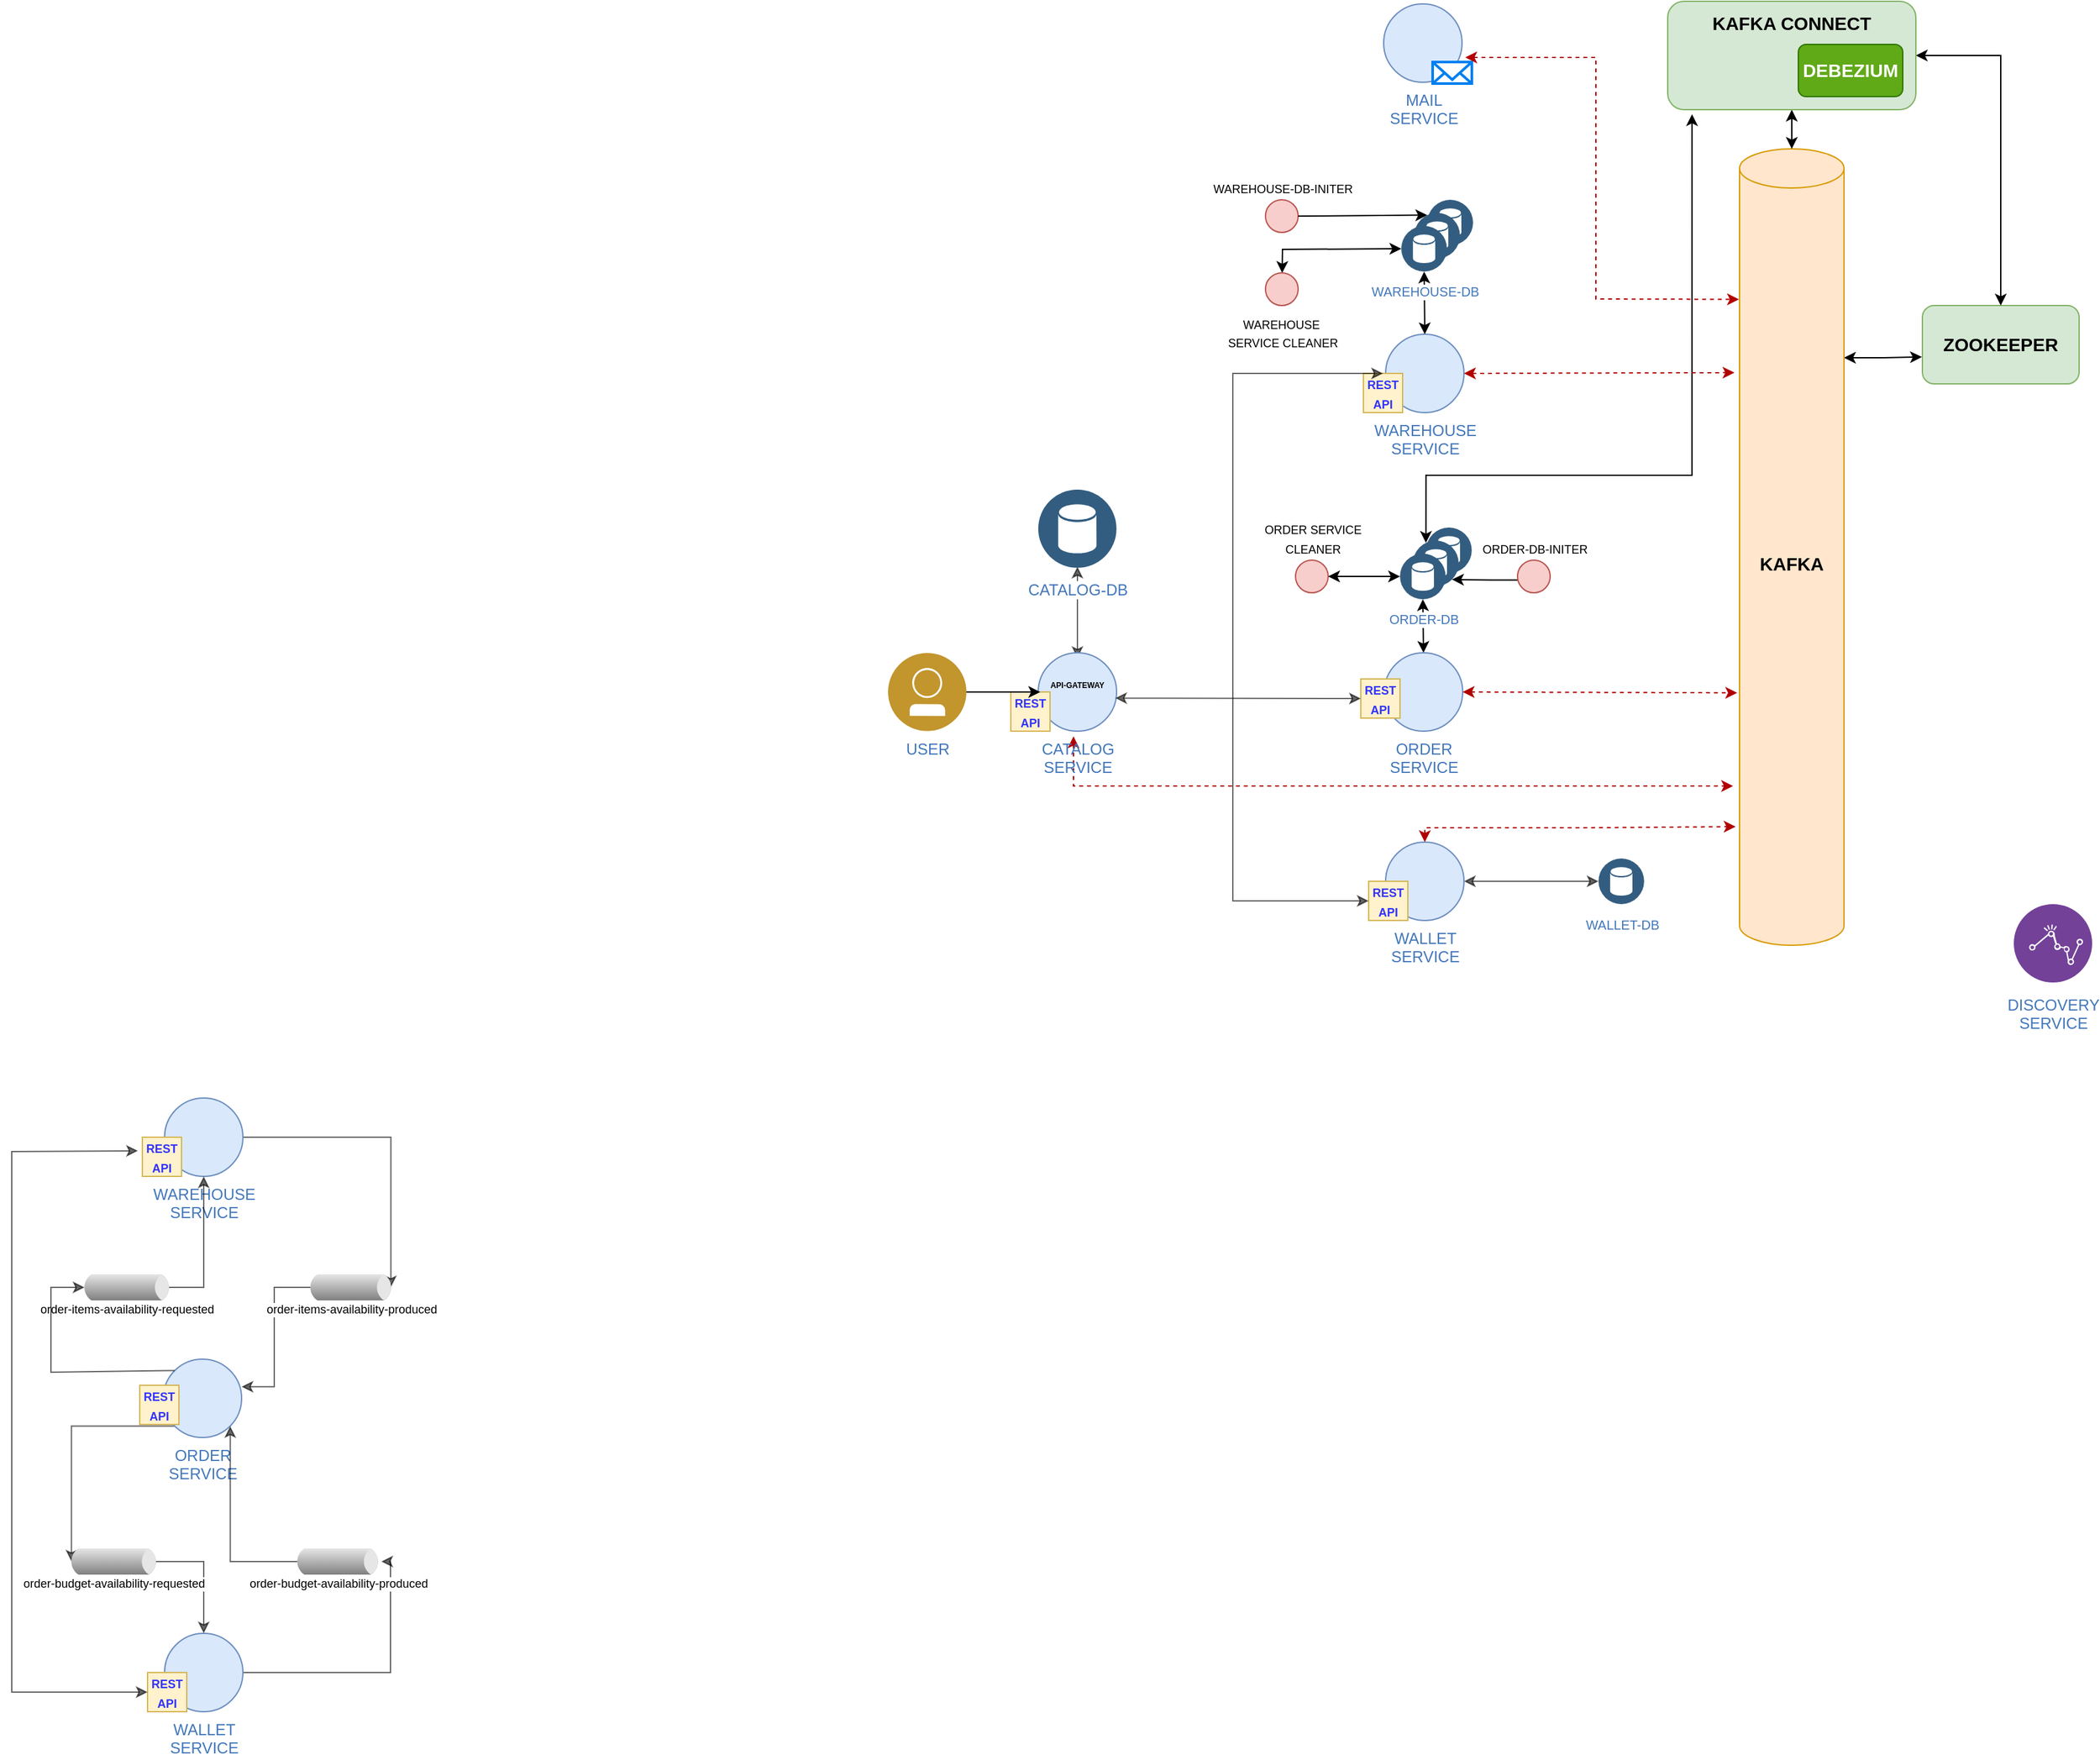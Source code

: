 <mxfile version="15.5.8" type="github">
  <diagram id="h7GPxYbChwaNLsouTysn" name="Page-1">
    <mxGraphModel dx="2115" dy="622" grid="1" gridSize="10" guides="1" tooltips="1" connect="1" arrows="1" fold="1" page="1" pageScale="1" pageWidth="1169" pageHeight="827" math="0" shadow="0">
      <root>
        <mxCell id="0" />
        <mxCell id="1" parent="0" />
        <mxCell id="ZUWW2JCr3kS2RQSk12rp-59" value="" style="endArrow=classic;startArrow=classic;html=1;rounded=0;fontSize=10;entryX=-0.062;entryY=0.8;entryDx=0;entryDy=0;entryPerimeter=0;dashed=1;fillColor=#e51400;strokeColor=#B20000;" edge="1" parent="1" target="ZUWW2JCr3kS2RQSk12rp-34">
          <mxGeometry width="50" height="50" relative="1" as="geometry">
            <mxPoint x="250" y="603" as="sourcePoint" />
            <mxPoint x="489.16" y="681.83" as="targetPoint" />
            <Array as="points">
              <mxPoint x="250" y="641" />
            </Array>
          </mxGeometry>
        </mxCell>
        <mxCell id="bKO2a7ua2q8myTXE1NSv-14" value="" style="endArrow=classic;startArrow=classic;html=1;rounded=0;fontSize=9;fontColor=#4277BB;strokeColor=default;strokeWidth=1;jumpSize=4;opacity=60;" parent="1" edge="1">
          <mxGeometry width="50" height="50" relative="1" as="geometry">
            <mxPoint x="253" y="473" as="sourcePoint" />
            <mxPoint x="253" y="543" as="targetPoint" />
          </mxGeometry>
        </mxCell>
        <mxCell id="ZUWW2JCr3kS2RQSk12rp-17" value="" style="endArrow=classic;startArrow=classic;html=1;rounded=0;entryX=0.5;entryY=1;entryDx=0;entryDy=0;exitX=0.5;exitY=0;exitDx=0;exitDy=0;exitPerimeter=0;" edge="1" parent="1" source="bKO2a7ua2q8myTXE1NSv-15" target="bKO2a7ua2q8myTXE1NSv-97">
          <mxGeometry width="50" height="50" relative="1" as="geometry">
            <mxPoint x="518" y="533" as="sourcePoint" />
            <mxPoint x="570" y="523" as="targetPoint" />
          </mxGeometry>
        </mxCell>
        <mxCell id="bKO2a7ua2q8myTXE1NSv-1" value="USER" style="aspect=fixed;perimeter=ellipsePerimeter;html=1;align=center;shadow=0;dashed=0;image;image=img/lib/ibm/users/user.svg;labelBackgroundColor=#ffffff;strokeColor=#4277BB;strokeWidth=2;fillColor=none;gradientColor=none;fontSize=12;fontColor=#4277BB;" parent="1" vertex="1">
          <mxGeometry x="108" y="539" width="60" height="60" as="geometry" />
        </mxCell>
        <mxCell id="bKO2a7ua2q8myTXE1NSv-2" value="CATALOG-DB" style="aspect=fixed;perimeter=ellipsePerimeter;html=1;align=center;shadow=0;dashed=0;image;image=img/lib/ibm/data/data_services.svg;labelBackgroundColor=#ffffff;strokeColor=#4277BB;strokeWidth=2;fillColor=none;gradientColor=none;fontSize=12;fontColor=#4277BB;spacingTop=3;" parent="1" vertex="1">
          <mxGeometry x="223" y="414" width="60" height="60" as="geometry" />
        </mxCell>
        <mxCell id="bKO2a7ua2q8myTXE1NSv-3" value="&lt;br&gt;" style="aspect=fixed;perimeter=ellipsePerimeter;html=1;align=center;shadow=0;dashed=0;image;image=img/lib/ibm/data/data_services.svg;labelBackgroundColor=#ffffff;strokeColor=#4277BB;strokeWidth=2;fillColor=none;gradientColor=none;fontSize=6;fontColor=#4277BB;spacingTop=3;" parent="1" vertex="1">
          <mxGeometry x="520" y="443" width="35" height="35" as="geometry" />
        </mxCell>
        <mxCell id="bKO2a7ua2q8myTXE1NSv-7" value="&lt;font color=&quot;#4277bb&quot;&gt;CATALOG&lt;br&gt;SERVICE&lt;/font&gt;" style="verticalLabelPosition=bottom;verticalAlign=top;html=1;shape=mxgraph.flowchart.on-page_reference;fillColor=#dae8fc;strokeColor=#6c8ebf;" parent="1" vertex="1">
          <mxGeometry x="223" y="539" width="60" height="60" as="geometry" />
        </mxCell>
        <mxCell id="bKO2a7ua2q8myTXE1NSv-8" value="&lt;font style=&quot;font-size: 9px&quot; color=&quot;#3333ff&quot;&gt;&lt;b&gt;REST&lt;br&gt;API&lt;/b&gt;&lt;/font&gt;" style="whiteSpace=wrap;html=1;aspect=fixed;fillColor=#fff2cc;strokeColor=#d6b656;" parent="1" vertex="1">
          <mxGeometry x="202" y="569" width="30" height="30" as="geometry" />
        </mxCell>
        <mxCell id="bKO2a7ua2q8myTXE1NSv-15" value="&lt;font color=&quot;#4277bb&quot;&gt;ORDER&lt;br&gt;SERVICE&lt;/font&gt;" style="verticalLabelPosition=bottom;verticalAlign=top;html=1;shape=mxgraph.flowchart.on-page_reference;fillColor=#dae8fc;strokeColor=#6c8ebf;" parent="1" vertex="1">
          <mxGeometry x="488" y="539" width="60" height="60" as="geometry" />
        </mxCell>
        <mxCell id="bKO2a7ua2q8myTXE1NSv-105" style="edgeStyle=orthogonalEdgeStyle;rounded=0;jumpSize=4;orthogonalLoop=1;jettySize=auto;html=1;exitX=1;exitY=0.5;exitDx=0;exitDy=0;exitPerimeter=0;entryX=0;entryY=0.5;entryDx=0;entryDy=0;fontSize=6;fontColor=default;strokeColor=default;strokeWidth=1;opacity=60;startArrow=classic;startFill=1;" parent="1" source="bKO2a7ua2q8myTXE1NSv-18" target="bKO2a7ua2q8myTXE1NSv-102" edge="1">
          <mxGeometry relative="1" as="geometry" />
        </mxCell>
        <mxCell id="bKO2a7ua2q8myTXE1NSv-18" value="&lt;font color=&quot;#4277bb&quot;&gt;WALLET&lt;br&gt;SERVICE&lt;/font&gt;" style="verticalLabelPosition=bottom;verticalAlign=top;html=1;shape=mxgraph.flowchart.on-page_reference;fillColor=#dae8fc;strokeColor=#6c8ebf;" parent="1" vertex="1">
          <mxGeometry x="489" y="684" width="60" height="60" as="geometry" />
        </mxCell>
        <mxCell id="bKO2a7ua2q8myTXE1NSv-19" value="&lt;font color=&quot;#4277bb&quot;&gt;WAREHOUSE&lt;br&gt;SERVICE&lt;/font&gt;" style="verticalLabelPosition=bottom;verticalAlign=top;html=1;shape=mxgraph.flowchart.on-page_reference;fillColor=#dae8fc;strokeColor=#6c8ebf;" parent="1" vertex="1">
          <mxGeometry x="489" y="295" width="60" height="60" as="geometry" />
        </mxCell>
        <mxCell id="bKO2a7ua2q8myTXE1NSv-20" value="&lt;font style=&quot;font-size: 9px&quot; color=&quot;#3333ff&quot;&gt;&lt;b&gt;REST&lt;br&gt;API&lt;/b&gt;&lt;/font&gt;" style="whiteSpace=wrap;html=1;aspect=fixed;fillColor=#fff2cc;strokeColor=#d6b656;" parent="1" vertex="1">
          <mxGeometry x="470" y="559" width="30" height="30" as="geometry" />
        </mxCell>
        <mxCell id="bKO2a7ua2q8myTXE1NSv-21" value="&lt;font style=&quot;font-size: 9px&quot; color=&quot;#3333ff&quot;&gt;&lt;b&gt;REST&lt;br&gt;API&lt;/b&gt;&lt;/font&gt;" style="whiteSpace=wrap;html=1;aspect=fixed;fillColor=#fff2cc;strokeColor=#d6b656;" parent="1" vertex="1">
          <mxGeometry x="476" y="714" width="30" height="30" as="geometry" />
        </mxCell>
        <mxCell id="bKO2a7ua2q8myTXE1NSv-22" value="&lt;font style=&quot;font-size: 9px&quot; color=&quot;#3333ff&quot;&gt;&lt;b&gt;REST&lt;br&gt;API&lt;/b&gt;&lt;/font&gt;" style="whiteSpace=wrap;html=1;aspect=fixed;fillColor=#fff2cc;strokeColor=#d6b656;" parent="1" vertex="1">
          <mxGeometry x="472" y="325" width="30" height="30" as="geometry" />
        </mxCell>
        <mxCell id="bKO2a7ua2q8myTXE1NSv-32" value="&lt;font color=&quot;#4277bb&quot;&gt;MAIL&lt;br&gt;SERVICE&lt;/font&gt;" style="verticalLabelPosition=bottom;verticalAlign=top;html=1;shape=mxgraph.flowchart.on-page_reference;fillColor=#dae8fc;strokeColor=#6c8ebf;" parent="1" vertex="1">
          <mxGeometry x="487.5" y="42" width="60" height="60" as="geometry" />
        </mxCell>
        <mxCell id="bKO2a7ua2q8myTXE1NSv-38" value="" style="endArrow=classic;startArrow=classic;html=1;rounded=0;fontSize=6;fontColor=default;strokeColor=default;strokeWidth=1;opacity=60;jumpSize=4;entryX=0;entryY=0.5;entryDx=0;entryDy=0;exitX=0.983;exitY=0.578;exitDx=0;exitDy=0;exitPerimeter=0;" parent="1" source="bKO2a7ua2q8myTXE1NSv-7" target="bKO2a7ua2q8myTXE1NSv-20" edge="1">
          <mxGeometry width="50" height="50" relative="1" as="geometry">
            <mxPoint x="362" y="609" as="sourcePoint" />
            <mxPoint x="412" y="559" as="targetPoint" />
          </mxGeometry>
        </mxCell>
        <mxCell id="bKO2a7ua2q8myTXE1NSv-42" value="" style="endArrow=classic;startArrow=classic;html=1;rounded=0;fontSize=6;fontColor=default;strokeColor=default;strokeWidth=1;opacity=60;jumpSize=4;entryX=0.5;entryY=0;entryDx=0;entryDy=0;exitX=0;exitY=0.5;exitDx=0;exitDy=0;" parent="1" source="bKO2a7ua2q8myTXE1NSv-21" edge="1" target="bKO2a7ua2q8myTXE1NSv-22">
          <mxGeometry width="50" height="50" relative="1" as="geometry">
            <mxPoint x="469" y="720" as="sourcePoint" />
            <mxPoint x="468.58" y="379.42" as="targetPoint" />
            <Array as="points">
              <mxPoint x="372" y="729" />
              <mxPoint x="372" y="325" />
            </Array>
          </mxGeometry>
        </mxCell>
        <mxCell id="bKO2a7ua2q8myTXE1NSv-77" style="edgeStyle=orthogonalEdgeStyle;rounded=0;jumpSize=4;orthogonalLoop=1;jettySize=auto;html=1;exitX=0.145;exitY=0.855;exitDx=0;exitDy=0;exitPerimeter=0;entryX=0;entryY=0.5;entryDx=2.7;entryDy=0;entryPerimeter=0;fontSize=6;fontColor=default;strokeColor=default;strokeWidth=1;opacity=60;" parent="1" source="bKO2a7ua2q8myTXE1NSv-78" target="bKO2a7ua2q8myTXE1NSv-93" edge="1">
          <mxGeometry relative="1" as="geometry" />
        </mxCell>
        <mxCell id="bKO2a7ua2q8myTXE1NSv-78" value="&lt;font color=&quot;#4277bb&quot;&gt;ORDER&lt;br&gt;SERVICE&lt;/font&gt;" style="verticalLabelPosition=bottom;verticalAlign=top;html=1;shape=mxgraph.flowchart.on-page_reference;fillColor=#dae8fc;strokeColor=#6c8ebf;" parent="1" vertex="1">
          <mxGeometry x="-447" y="1080" width="60" height="60" as="geometry" />
        </mxCell>
        <mxCell id="bKO2a7ua2q8myTXE1NSv-79" style="edgeStyle=orthogonalEdgeStyle;rounded=0;jumpSize=4;orthogonalLoop=1;jettySize=auto;html=1;exitX=1;exitY=0.5;exitDx=0;exitDy=0;exitPerimeter=0;fontSize=6;fontColor=default;strokeColor=default;strokeWidth=1;opacity=60;" parent="1" source="bKO2a7ua2q8myTXE1NSv-80" target="bKO2a7ua2q8myTXE1NSv-95" edge="1">
          <mxGeometry relative="1" as="geometry">
            <mxPoint x="-273" y="1210" as="targetPoint" />
            <Array as="points">
              <mxPoint x="-273" y="1320" />
              <mxPoint x="-273" y="1235" />
            </Array>
          </mxGeometry>
        </mxCell>
        <mxCell id="bKO2a7ua2q8myTXE1NSv-80" value="&lt;font color=&quot;#4277bb&quot;&gt;WALLET&lt;br&gt;SERVICE&lt;/font&gt;" style="verticalLabelPosition=bottom;verticalAlign=top;html=1;shape=mxgraph.flowchart.on-page_reference;fillColor=#dae8fc;strokeColor=#6c8ebf;" parent="1" vertex="1">
          <mxGeometry x="-446" y="1290" width="60" height="60" as="geometry" />
        </mxCell>
        <mxCell id="bKO2a7ua2q8myTXE1NSv-81" style="edgeStyle=orthogonalEdgeStyle;rounded=0;jumpSize=4;orthogonalLoop=1;jettySize=auto;html=1;exitX=1;exitY=0.5;exitDx=0;exitDy=0;exitPerimeter=0;fontSize=6;fontColor=default;strokeColor=default;strokeWidth=1;opacity=60;entryX=1;entryY=0.5;entryDx=-2.7;entryDy=0;entryPerimeter=0;" parent="1" source="bKO2a7ua2q8myTXE1NSv-82" target="bKO2a7ua2q8myTXE1NSv-89" edge="1">
          <mxGeometry relative="1" as="geometry">
            <mxPoint x="-263" y="1030" as="targetPoint" />
          </mxGeometry>
        </mxCell>
        <mxCell id="bKO2a7ua2q8myTXE1NSv-82" value="&lt;font color=&quot;#4277bb&quot;&gt;WAREHOUSE&lt;br&gt;SERVICE&lt;/font&gt;" style="verticalLabelPosition=bottom;verticalAlign=top;html=1;shape=mxgraph.flowchart.on-page_reference;fillColor=#dae8fc;strokeColor=#6c8ebf;" parent="1" vertex="1">
          <mxGeometry x="-446" y="880" width="60" height="60" as="geometry" />
        </mxCell>
        <mxCell id="bKO2a7ua2q8myTXE1NSv-83" value="&lt;font style=&quot;font-size: 9px&quot; color=&quot;#3333ff&quot;&gt;&lt;b&gt;REST&lt;br&gt;API&lt;/b&gt;&lt;/font&gt;" style="whiteSpace=wrap;html=1;aspect=fixed;fillColor=#fff2cc;strokeColor=#d6b656;" parent="1" vertex="1">
          <mxGeometry x="-465" y="1100" width="30" height="30" as="geometry" />
        </mxCell>
        <mxCell id="bKO2a7ua2q8myTXE1NSv-84" value="&lt;font style=&quot;font-size: 9px&quot; color=&quot;#3333ff&quot;&gt;&lt;b&gt;REST&lt;br&gt;API&lt;/b&gt;&lt;/font&gt;" style="whiteSpace=wrap;html=1;aspect=fixed;fillColor=#fff2cc;strokeColor=#d6b656;" parent="1" vertex="1">
          <mxGeometry x="-459" y="1320" width="30" height="30" as="geometry" />
        </mxCell>
        <mxCell id="bKO2a7ua2q8myTXE1NSv-85" value="&lt;font style=&quot;font-size: 9px&quot; color=&quot;#3333ff&quot;&gt;&lt;b&gt;REST&lt;br&gt;API&lt;/b&gt;&lt;/font&gt;" style="whiteSpace=wrap;html=1;aspect=fixed;fillColor=#fff2cc;strokeColor=#d6b656;" parent="1" vertex="1">
          <mxGeometry x="-463" y="910" width="30" height="30" as="geometry" />
        </mxCell>
        <mxCell id="bKO2a7ua2q8myTXE1NSv-86" style="edgeStyle=orthogonalEdgeStyle;rounded=0;jumpSize=4;orthogonalLoop=1;jettySize=auto;html=1;exitX=1;exitY=0.5;exitDx=-2.7;exitDy=0;exitPerimeter=0;fontSize=6;fontColor=default;strokeColor=default;strokeWidth=1;opacity=60;" parent="1" source="bKO2a7ua2q8myTXE1NSv-87" target="bKO2a7ua2q8myTXE1NSv-82" edge="1">
          <mxGeometry relative="1" as="geometry">
            <mxPoint x="-413" y="1025.143" as="targetPoint" />
            <Array as="points">
              <mxPoint x="-416" y="1025" />
            </Array>
          </mxGeometry>
        </mxCell>
        <mxCell id="bKO2a7ua2q8myTXE1NSv-87" value="&lt;font style=&quot;font-size: 9px&quot;&gt;order-items-availability-requested&lt;/font&gt;" style="strokeWidth=1;outlineConnect=0;dashed=0;align=center;html=1;fontSize=9;shape=mxgraph.eip.messageChannel;verticalLabelPosition=bottom;labelBackgroundColor=default;verticalAlign=top;fillColor=default;strokeColor=none;fontColor=default;" parent="1" vertex="1">
          <mxGeometry x="-510" y="1020" width="70" height="10" as="geometry" />
        </mxCell>
        <mxCell id="bKO2a7ua2q8myTXE1NSv-88" style="edgeStyle=orthogonalEdgeStyle;rounded=0;jumpSize=4;orthogonalLoop=1;jettySize=auto;html=1;exitX=1;exitY=0.5;exitDx=-2.7;exitDy=0;exitPerimeter=0;entryX=1;entryY=0.352;entryDx=0;entryDy=0;entryPerimeter=0;fontSize=6;fontColor=default;strokeColor=default;strokeWidth=1;opacity=60;" parent="1" source="bKO2a7ua2q8myTXE1NSv-89" target="bKO2a7ua2q8myTXE1NSv-78" edge="1">
          <mxGeometry relative="1" as="geometry" />
        </mxCell>
        <mxCell id="bKO2a7ua2q8myTXE1NSv-89" value="&lt;font style=&quot;font-size: 9px&quot;&gt;order-items-availability-produced&lt;br&gt;&lt;/font&gt;" style="strokeWidth=1;outlineConnect=0;dashed=0;align=center;html=1;fontSize=9;shape=mxgraph.eip.messageChannel;verticalLabelPosition=bottom;labelBackgroundColor=#ffffff;verticalAlign=top;strokeColor=none;" parent="1" vertex="1">
          <mxGeometry x="-337" y="1020" width="67" height="10" as="geometry" />
        </mxCell>
        <mxCell id="bKO2a7ua2q8myTXE1NSv-90" value="" style="endArrow=classic;startArrow=classic;html=1;rounded=0;fontSize=6;fontColor=default;strokeColor=default;strokeWidth=1;opacity=60;jumpSize=4;entryX=-0.114;entryY=0.314;entryDx=0;entryDy=0;entryPerimeter=0;exitX=0;exitY=0.5;exitDx=0;exitDy=0;" parent="1" source="bKO2a7ua2q8myTXE1NSv-84" edge="1">
          <mxGeometry width="50" height="50" relative="1" as="geometry">
            <mxPoint x="-466" y="1261" as="sourcePoint" />
            <mxPoint x="-466.42" y="920.42" as="targetPoint" />
            <Array as="points">
              <mxPoint x="-563" y="1335" />
              <mxPoint x="-563" y="921" />
            </Array>
          </mxGeometry>
        </mxCell>
        <mxCell id="bKO2a7ua2q8myTXE1NSv-91" value="" style="endArrow=classic;html=1;rounded=0;fontSize=6;fontColor=default;strokeColor=default;strokeWidth=1;opacity=60;jumpSize=4;exitX=0.145;exitY=0.145;exitDx=0;exitDy=0;exitPerimeter=0;entryX=0;entryY=0.5;entryDx=2.7;entryDy=0;entryPerimeter=0;" parent="1" source="bKO2a7ua2q8myTXE1NSv-78" target="bKO2a7ua2q8myTXE1NSv-87" edge="1">
          <mxGeometry width="50" height="50" relative="1" as="geometry">
            <mxPoint x="-393" y="1140" as="sourcePoint" />
            <mxPoint x="-533" y="1000" as="targetPoint" />
            <Array as="points">
              <mxPoint x="-533" y="1090" />
              <mxPoint x="-533" y="1025" />
            </Array>
          </mxGeometry>
        </mxCell>
        <mxCell id="bKO2a7ua2q8myTXE1NSv-92" style="edgeStyle=orthogonalEdgeStyle;rounded=0;jumpSize=4;orthogonalLoop=1;jettySize=auto;html=1;exitX=1;exitY=0.5;exitDx=-2.7;exitDy=0;exitPerimeter=0;fontSize=6;fontColor=default;strokeColor=default;strokeWidth=1;opacity=60;" parent="1" source="bKO2a7ua2q8myTXE1NSv-93" target="bKO2a7ua2q8myTXE1NSv-80" edge="1">
          <mxGeometry relative="1" as="geometry" />
        </mxCell>
        <mxCell id="bKO2a7ua2q8myTXE1NSv-93" value="&lt;font style=&quot;font-size: 9px&quot;&gt;order-budget-availability-requested&lt;/font&gt;" style="strokeWidth=1;outlineConnect=0;dashed=0;align=center;html=1;fontSize=9;shape=mxgraph.eip.messageChannel;verticalLabelPosition=bottom;labelBackgroundColor=default;verticalAlign=top;fillColor=default;strokeColor=none;fontColor=default;" parent="1" vertex="1">
          <mxGeometry x="-520" y="1230" width="70" height="10" as="geometry" />
        </mxCell>
        <mxCell id="bKO2a7ua2q8myTXE1NSv-94" style="edgeStyle=orthogonalEdgeStyle;rounded=0;jumpSize=4;orthogonalLoop=1;jettySize=auto;html=1;exitX=1;exitY=0.5;exitDx=-2.7;exitDy=0;exitPerimeter=0;entryX=0.855;entryY=0.855;entryDx=0;entryDy=0;entryPerimeter=0;fontSize=6;fontColor=default;strokeColor=default;strokeWidth=1;opacity=60;" parent="1" source="bKO2a7ua2q8myTXE1NSv-95" target="bKO2a7ua2q8myTXE1NSv-78" edge="1">
          <mxGeometry relative="1" as="geometry" />
        </mxCell>
        <mxCell id="bKO2a7ua2q8myTXE1NSv-95" value="&lt;font style=&quot;font-size: 9px&quot;&gt;order-budget-availability-produced&lt;br&gt;&lt;/font&gt;" style="strokeWidth=1;outlineConnect=0;dashed=0;align=center;html=1;fontSize=9;shape=mxgraph.eip.messageChannel;verticalLabelPosition=bottom;labelBackgroundColor=#ffffff;verticalAlign=top;strokeColor=none;" parent="1" vertex="1">
          <mxGeometry x="-347" y="1230" width="67" height="10" as="geometry" />
        </mxCell>
        <mxCell id="bKO2a7ua2q8myTXE1NSv-96" value="" style="aspect=fixed;perimeter=ellipsePerimeter;html=1;align=center;shadow=0;dashed=0;image;image=img/lib/ibm/data/data_services.svg;labelBackgroundColor=#ffffff;strokeColor=#4277BB;strokeWidth=2;fillColor=none;gradientColor=none;fontSize=6;fontColor=#4277BB;spacingTop=3;" parent="1" vertex="1">
          <mxGeometry x="510" y="453" width="35" height="35" as="geometry" />
        </mxCell>
        <mxCell id="bKO2a7ua2q8myTXE1NSv-97" value="ORDER-DB&lt;br style=&quot;font-size: 10px;&quot;&gt;" style="aspect=fixed;perimeter=ellipsePerimeter;html=1;align=center;shadow=0;dashed=0;image;image=img/lib/ibm/data/data_services.svg;labelBackgroundColor=#ffffff;strokeColor=#4277BB;strokeWidth=2;fillColor=none;gradientColor=none;fontSize=10;fontColor=#4277BB;spacingTop=3;" parent="1" vertex="1">
          <mxGeometry x="500" y="463" width="35" height="35" as="geometry" />
        </mxCell>
        <mxCell id="bKO2a7ua2q8myTXE1NSv-102" value="WALLET-DB" style="aspect=fixed;perimeter=ellipsePerimeter;html=1;align=center;shadow=0;dashed=0;image;image=img/lib/ibm/data/data_services.svg;labelBackgroundColor=#ffffff;strokeColor=#4277BB;strokeWidth=2;fillColor=none;gradientColor=none;fontSize=10;fontColor=#4277BB;spacingTop=3;" parent="1" vertex="1">
          <mxGeometry x="652" y="696.5" width="35" height="35" as="geometry" />
        </mxCell>
        <mxCell id="bKO2a7ua2q8myTXE1NSv-108" value="API-GATEWAY" style="rounded=1;whiteSpace=wrap;html=1;fontSize=6;fillColor=none;strokeColor=none;fontColor=#000000;fontStyle=1" parent="1" vertex="1">
          <mxGeometry x="228" y="554" width="50" height="20" as="geometry" />
        </mxCell>
        <mxCell id="bKO2a7ua2q8myTXE1NSv-130" value="&lt;font style=&quot;font-size: 9px ; line-height: 0.6&quot;&gt;ORDER SERVICE&lt;br&gt;CLEANER&lt;/font&gt;" style="verticalLabelPosition=top;verticalAlign=bottom;html=1;shape=mxgraph.flowchart.on-page_reference;fillColor=#f8cecc;strokeColor=#b85450;horizontal=1;labelPosition=center;align=center;labelBackgroundColor=default;" parent="1" vertex="1">
          <mxGeometry x="420" y="468" width="25" height="25" as="geometry" />
        </mxCell>
        <mxCell id="ZUWW2JCr3kS2RQSk12rp-20" style="edgeStyle=orthogonalEdgeStyle;rounded=0;orthogonalLoop=1;jettySize=auto;html=1;exitX=0.048;exitY=0.608;exitDx=0;exitDy=0;exitPerimeter=0;startArrow=none;startFill=0;endArrow=classic;endFill=1;entryX=1;entryY=1;entryDx=0;entryDy=0;" edge="1" parent="1" source="bKO2a7ua2q8myTXE1NSv-138" target="bKO2a7ua2q8myTXE1NSv-96">
          <mxGeometry relative="1" as="geometry">
            <mxPoint x="570.714" y="483" as="targetPoint" />
            <Array as="points">
              <mxPoint x="570" y="483" />
            </Array>
          </mxGeometry>
        </mxCell>
        <mxCell id="bKO2a7ua2q8myTXE1NSv-138" value="&lt;font style=&quot;font-size: 9px ; line-height: 0.6&quot;&gt;ORDER-DB-INITER&lt;/font&gt;" style="verticalLabelPosition=top;verticalAlign=bottom;html=1;shape=mxgraph.flowchart.on-page_reference;fillColor=#f8cecc;strokeColor=#b85450;horizontal=1;labelPosition=center;align=center;labelBackgroundColor=default;" parent="1" vertex="1">
          <mxGeometry x="590" y="468" width="25" height="25" as="geometry" />
        </mxCell>
        <mxCell id="bKO2a7ua2q8myTXE1NSv-6" value="DISCOVERY&lt;div&gt;SERVICE&lt;/div&gt;" style="aspect=fixed;perimeter=ellipsePerimeter;html=1;align=center;shadow=0;dashed=0;image;image=img/lib/ibm/analytics/analytics.svg;labelBackgroundColor=#ffffff;strokeColor=#4277BB;strokeWidth=2;fillColor=none;gradientColor=none;fontSize=12;fontColor=#4277BB;spacingTop=3;" parent="1" vertex="1">
          <mxGeometry x="970" y="731.5" width="60" height="60" as="geometry" />
        </mxCell>
        <mxCell id="ZUWW2JCr3kS2RQSk12rp-10" value="" style="endArrow=classic;startArrow=classic;html=1;rounded=0;entryX=0.5;entryY=1;entryDx=0;entryDy=0;exitX=0.5;exitY=0;exitDx=0;exitDy=0;exitPerimeter=0;" edge="1" parent="1" source="bKO2a7ua2q8myTXE1NSv-19" target="ZUWW2JCr3kS2RQSk12rp-23">
          <mxGeometry width="50" height="50" relative="1" as="geometry">
            <mxPoint x="521.423" y="295" as="sourcePoint" />
            <mxPoint x="636.015" y="320.925" as="targetPoint" />
          </mxGeometry>
        </mxCell>
        <mxCell id="OSPFFFu9IJp6Sj2-1InF-86" value="" style="html=1;verticalLabelPosition=bottom;align=center;labelBackgroundColor=#ffffff;verticalAlign=top;strokeWidth=2;strokeColor=#0080F0;shadow=0;dashed=0;shape=mxgraph.ios7.icons.mail;" parent="1" vertex="1">
          <mxGeometry x="525" y="86.5" width="30" height="16.5" as="geometry" />
        </mxCell>
        <mxCell id="bKO2a7ua2q8myTXE1NSv-4" value="" style="endArrow=classic;html=1;rounded=0;exitX=1;exitY=0.5;exitDx=0;exitDy=0;entryX=0.75;entryY=0;entryDx=0;entryDy=0;" parent="1" source="bKO2a7ua2q8myTXE1NSv-1" target="bKO2a7ua2q8myTXE1NSv-8" edge="1">
          <mxGeometry width="50" height="50" relative="1" as="geometry">
            <mxPoint x="632" y="569" as="sourcePoint" />
            <mxPoint x="272" y="569" as="targetPoint" />
          </mxGeometry>
        </mxCell>
        <mxCell id="ZUWW2JCr3kS2RQSk12rp-21" value="&lt;br&gt;" style="aspect=fixed;perimeter=ellipsePerimeter;html=1;align=center;shadow=0;dashed=0;image;image=img/lib/ibm/data/data_services.svg;labelBackgroundColor=#ffffff;strokeColor=#4277BB;strokeWidth=2;fillColor=none;gradientColor=none;fontSize=6;fontColor=#4277BB;spacingTop=3;" vertex="1" parent="1">
          <mxGeometry x="521" y="192" width="35" height="35" as="geometry" />
        </mxCell>
        <mxCell id="ZUWW2JCr3kS2RQSk12rp-22" value="" style="aspect=fixed;perimeter=ellipsePerimeter;html=1;align=center;shadow=0;dashed=0;image;image=img/lib/ibm/data/data_services.svg;labelBackgroundColor=#ffffff;strokeColor=#4277BB;strokeWidth=2;fillColor=none;gradientColor=none;fontSize=6;fontColor=#4277BB;spacingTop=3;" vertex="1" parent="1">
          <mxGeometry x="511" y="202" width="35" height="35" as="geometry" />
        </mxCell>
        <mxCell id="ZUWW2JCr3kS2RQSk12rp-23" value="WAREHOUSE-DB" style="aspect=fixed;perimeter=ellipsePerimeter;html=1;align=center;shadow=0;dashed=0;image;image=img/lib/ibm/data/data_services.svg;labelBackgroundColor=#ffffff;strokeColor=#4277BB;strokeWidth=2;fillColor=none;gradientColor=none;fontSize=10;fontColor=#4277BB;spacingTop=3;" vertex="1" parent="1">
          <mxGeometry x="501" y="212" width="35" height="35" as="geometry" />
        </mxCell>
        <mxCell id="ZUWW2JCr3kS2RQSk12rp-27" value="" style="endArrow=classic;startArrow=classic;html=1;rounded=0;exitX=0;exitY=0.5;exitDx=0;exitDy=0;endFill=1;entryX=0.51;entryY=0.003;entryDx=0;entryDy=0;entryPerimeter=0;" edge="1" parent="1" source="ZUWW2JCr3kS2RQSk12rp-23" target="ZUWW2JCr3kS2RQSk12rp-24">
          <mxGeometry width="50" height="50" relative="1" as="geometry">
            <mxPoint x="421" y="272" as="sourcePoint" />
            <mxPoint x="410" y="253" as="targetPoint" />
            <Array as="points">
              <mxPoint x="410" y="230" />
            </Array>
          </mxGeometry>
        </mxCell>
        <mxCell id="ZUWW2JCr3kS2RQSk12rp-44" style="edgeStyle=orthogonalEdgeStyle;rounded=0;orthogonalLoop=1;jettySize=auto;html=1;exitX=1;exitY=0;exitDx=0;exitDy=160;exitPerimeter=0;entryX=-0.003;entryY=0.656;entryDx=0;entryDy=0;entryPerimeter=0;fontSize=14;startArrow=classic;startFill=1;endArrow=classic;endFill=1;" edge="1" parent="1" source="ZUWW2JCr3kS2RQSk12rp-34" target="ZUWW2JCr3kS2RQSk12rp-35">
          <mxGeometry relative="1" as="geometry" />
        </mxCell>
        <mxCell id="ZUWW2JCr3kS2RQSk12rp-34" value="&lt;font size=&quot;1&quot;&gt;&lt;b style=&quot;font-size: 14px&quot;&gt;KAFKA&lt;/b&gt;&lt;/font&gt;" style="shape=cylinder3;whiteSpace=wrap;html=1;boundedLbl=1;backgroundOutline=1;size=15;fillColor=#ffe6cc;strokeColor=#d79b00;" vertex="1" parent="1">
          <mxGeometry x="760" y="153" width="80" height="610" as="geometry" />
        </mxCell>
        <mxCell id="ZUWW2JCr3kS2RQSk12rp-35" value="&lt;b&gt;ZOOKEEPER&lt;/b&gt;" style="rounded=1;whiteSpace=wrap;html=1;fontSize=14;fillColor=#d5e8d4;strokeColor=#82b366;" vertex="1" parent="1">
          <mxGeometry x="900" y="273" width="120" height="60" as="geometry" />
        </mxCell>
        <mxCell id="ZUWW2JCr3kS2RQSk12rp-45" style="edgeStyle=orthogonalEdgeStyle;rounded=0;orthogonalLoop=1;jettySize=auto;html=1;exitX=0.5;exitY=1;exitDx=0;exitDy=0;entryX=0.5;entryY=0;entryDx=0;entryDy=0;entryPerimeter=0;fontSize=14;startArrow=classic;startFill=1;endArrow=classic;endFill=1;" edge="1" parent="1" source="ZUWW2JCr3kS2RQSk12rp-40" target="ZUWW2JCr3kS2RQSk12rp-34">
          <mxGeometry relative="1" as="geometry" />
        </mxCell>
        <mxCell id="ZUWW2JCr3kS2RQSk12rp-46" style="edgeStyle=orthogonalEdgeStyle;rounded=0;orthogonalLoop=1;jettySize=auto;html=1;exitX=1;exitY=0.5;exitDx=0;exitDy=0;fontSize=14;startArrow=classic;startFill=1;endArrow=classic;endFill=1;" edge="1" parent="1" source="ZUWW2JCr3kS2RQSk12rp-40" target="ZUWW2JCr3kS2RQSk12rp-35">
          <mxGeometry relative="1" as="geometry">
            <mxPoint x="960" y="63.167" as="targetPoint" />
          </mxGeometry>
        </mxCell>
        <mxCell id="ZUWW2JCr3kS2RQSk12rp-47" style="edgeStyle=orthogonalEdgeStyle;rounded=0;orthogonalLoop=1;jettySize=auto;html=1;exitX=0.098;exitY=1.042;exitDx=0;exitDy=0;entryX=0.25;entryY=0;entryDx=0;entryDy=0;fontSize=14;startArrow=classic;startFill=1;endArrow=classic;endFill=1;exitPerimeter=0;" edge="1" parent="1" source="ZUWW2JCr3kS2RQSk12rp-40" target="bKO2a7ua2q8myTXE1NSv-96">
          <mxGeometry relative="1" as="geometry">
            <Array as="points">
              <mxPoint x="724" y="403" />
              <mxPoint x="520" y="403" />
            </Array>
          </mxGeometry>
        </mxCell>
        <mxCell id="ZUWW2JCr3kS2RQSk12rp-40" value="" style="rounded=1;whiteSpace=wrap;html=1;fontSize=14;fillColor=#d5e8d4;strokeColor=#82b366;align=center;" vertex="1" parent="1">
          <mxGeometry x="705" y="40" width="190" height="83" as="geometry" />
        </mxCell>
        <mxCell id="ZUWW2JCr3kS2RQSk12rp-41" value="&lt;b&gt;DEBEZIUM&lt;/b&gt;" style="rounded=1;whiteSpace=wrap;html=1;fontSize=14;fillColor=#60a917;strokeColor=#2D7600;fontColor=#ffffff;" vertex="1" parent="1">
          <mxGeometry x="805" y="73" width="80" height="40" as="geometry" />
        </mxCell>
        <mxCell id="ZUWW2JCr3kS2RQSk12rp-50" value="" style="endArrow=classic;startArrow=classic;html=1;rounded=0;fontSize=14;entryX=0;entryY=0.5;entryDx=0;entryDy=0;startFill=1;" edge="1" parent="1" source="bKO2a7ua2q8myTXE1NSv-130" target="bKO2a7ua2q8myTXE1NSv-97">
          <mxGeometry width="50" height="50" relative="1" as="geometry">
            <mxPoint x="460" y="523" as="sourcePoint" />
            <mxPoint x="510" y="473" as="targetPoint" />
          </mxGeometry>
        </mxCell>
        <mxCell id="ZUWW2JCr3kS2RQSk12rp-52" value="" style="endArrow=classic;startArrow=classic;html=1;rounded=0;fontSize=10;exitX=0.5;exitY=0;exitDx=0;exitDy=0;exitPerimeter=0;entryX=-0.038;entryY=0.851;entryDx=0;entryDy=0;entryPerimeter=0;dashed=1;fillColor=#e51400;strokeColor=#B20000;" edge="1" parent="1" source="bKO2a7ua2q8myTXE1NSv-18" target="ZUWW2JCr3kS2RQSk12rp-34">
          <mxGeometry width="50" height="50" relative="1" as="geometry">
            <mxPoint x="520" y="643" as="sourcePoint" />
            <mxPoint x="650" y="643" as="targetPoint" />
            <Array as="points">
              <mxPoint x="519" y="673" />
              <mxPoint x="640" y="673" />
            </Array>
          </mxGeometry>
        </mxCell>
        <mxCell id="ZUWW2JCr3kS2RQSk12rp-53" value="" style="endArrow=classic;startArrow=classic;html=1;rounded=0;dashed=1;fontSize=10;exitX=1;exitY=0.5;exitDx=0;exitDy=0;exitPerimeter=0;entryX=-0.023;entryY=0.683;entryDx=0;entryDy=0;entryPerimeter=0;fillColor=#e51400;strokeColor=#B20000;" edge="1" parent="1" source="bKO2a7ua2q8myTXE1NSv-15" target="ZUWW2JCr3kS2RQSk12rp-34">
          <mxGeometry width="50" height="50" relative="1" as="geometry">
            <mxPoint x="590" y="574" as="sourcePoint" />
            <mxPoint x="640" y="524" as="targetPoint" />
          </mxGeometry>
        </mxCell>
        <mxCell id="ZUWW2JCr3kS2RQSk12rp-54" value="" style="endArrow=classic;startArrow=classic;html=1;rounded=0;dashed=1;fontSize=10;exitX=1;exitY=0.5;exitDx=0;exitDy=0;exitPerimeter=0;entryX=-0.049;entryY=0.281;entryDx=0;entryDy=0;entryPerimeter=0;fillColor=#e51400;strokeColor=#B20000;" edge="1" parent="1" source="bKO2a7ua2q8myTXE1NSv-19" target="ZUWW2JCr3kS2RQSk12rp-34">
          <mxGeometry width="50" height="50" relative="1" as="geometry">
            <mxPoint x="600" y="363" as="sourcePoint" />
            <mxPoint x="650" y="313" as="targetPoint" />
          </mxGeometry>
        </mxCell>
        <mxCell id="ZUWW2JCr3kS2RQSk12rp-55" value="" style="endArrow=classic;startArrow=classic;html=1;rounded=0;dashed=1;fontSize=10;entryX=-0.006;entryY=0.189;entryDx=0;entryDy=0;entryPerimeter=0;fillColor=#e51400;strokeColor=#B20000;" edge="1" parent="1" target="ZUWW2JCr3kS2RQSk12rp-34">
          <mxGeometry width="50" height="50" relative="1" as="geometry">
            <mxPoint x="550" y="83" as="sourcePoint" />
            <mxPoint x="670" y="93" as="targetPoint" />
            <Array as="points">
              <mxPoint x="650" y="83" />
              <mxPoint x="650" y="268" />
            </Array>
          </mxGeometry>
        </mxCell>
        <mxCell id="ZUWW2JCr3kS2RQSk12rp-26" value="&lt;font style=&quot;font-size: 9px ; line-height: 0.6&quot;&gt;WAREHOUSE-DB-INITER&lt;/font&gt;" style="verticalLabelPosition=top;verticalAlign=bottom;html=1;shape=mxgraph.flowchart.on-page_reference;fillColor=#f8cecc;strokeColor=#b85450;horizontal=1;labelPosition=center;align=center;labelBackgroundColor=default;" vertex="1" parent="1">
          <mxGeometry x="397" y="192" width="25" height="25" as="geometry" />
        </mxCell>
        <mxCell id="ZUWW2JCr3kS2RQSk12rp-58" value="" style="endArrow=classic;startArrow=none;html=1;rounded=0;fontSize=10;exitX=1;exitY=0.5;exitDx=0;exitDy=0;exitPerimeter=0;entryX=0.25;entryY=0;entryDx=0;entryDy=0;startFill=0;" edge="1" parent="1" source="ZUWW2JCr3kS2RQSk12rp-26" target="ZUWW2JCr3kS2RQSk12rp-22">
          <mxGeometry width="50" height="50" relative="1" as="geometry">
            <mxPoint x="460" y="243" as="sourcePoint" />
            <mxPoint x="510" y="205" as="targetPoint" />
          </mxGeometry>
        </mxCell>
        <mxCell id="ZUWW2JCr3kS2RQSk12rp-24" value="&lt;font style=&quot;font-size: 9px ; line-height: 0.6&quot;&gt;WAREHOUSE&amp;nbsp;&lt;br&gt;SERVICE CLEANER&lt;/font&gt;" style="verticalLabelPosition=bottom;verticalAlign=top;html=1;shape=mxgraph.flowchart.on-page_reference;fillColor=#f8cecc;strokeColor=#b85450;horizontal=1;labelPosition=center;align=center;labelBackgroundColor=default;" vertex="1" parent="1">
          <mxGeometry x="397" y="248" width="25" height="25" as="geometry" />
        </mxCell>
        <mxCell id="ZUWW2JCr3kS2RQSk12rp-60" value="&lt;b style=&quot;font-size: 14px&quot;&gt;KAFKA CONNECT&lt;/b&gt;" style="text;html=1;strokeColor=none;fillColor=none;align=center;verticalAlign=middle;whiteSpace=wrap;rounded=0;fontSize=10;" vertex="1" parent="1">
          <mxGeometry x="735" y="42" width="130" height="30" as="geometry" />
        </mxCell>
      </root>
    </mxGraphModel>
  </diagram>
</mxfile>
